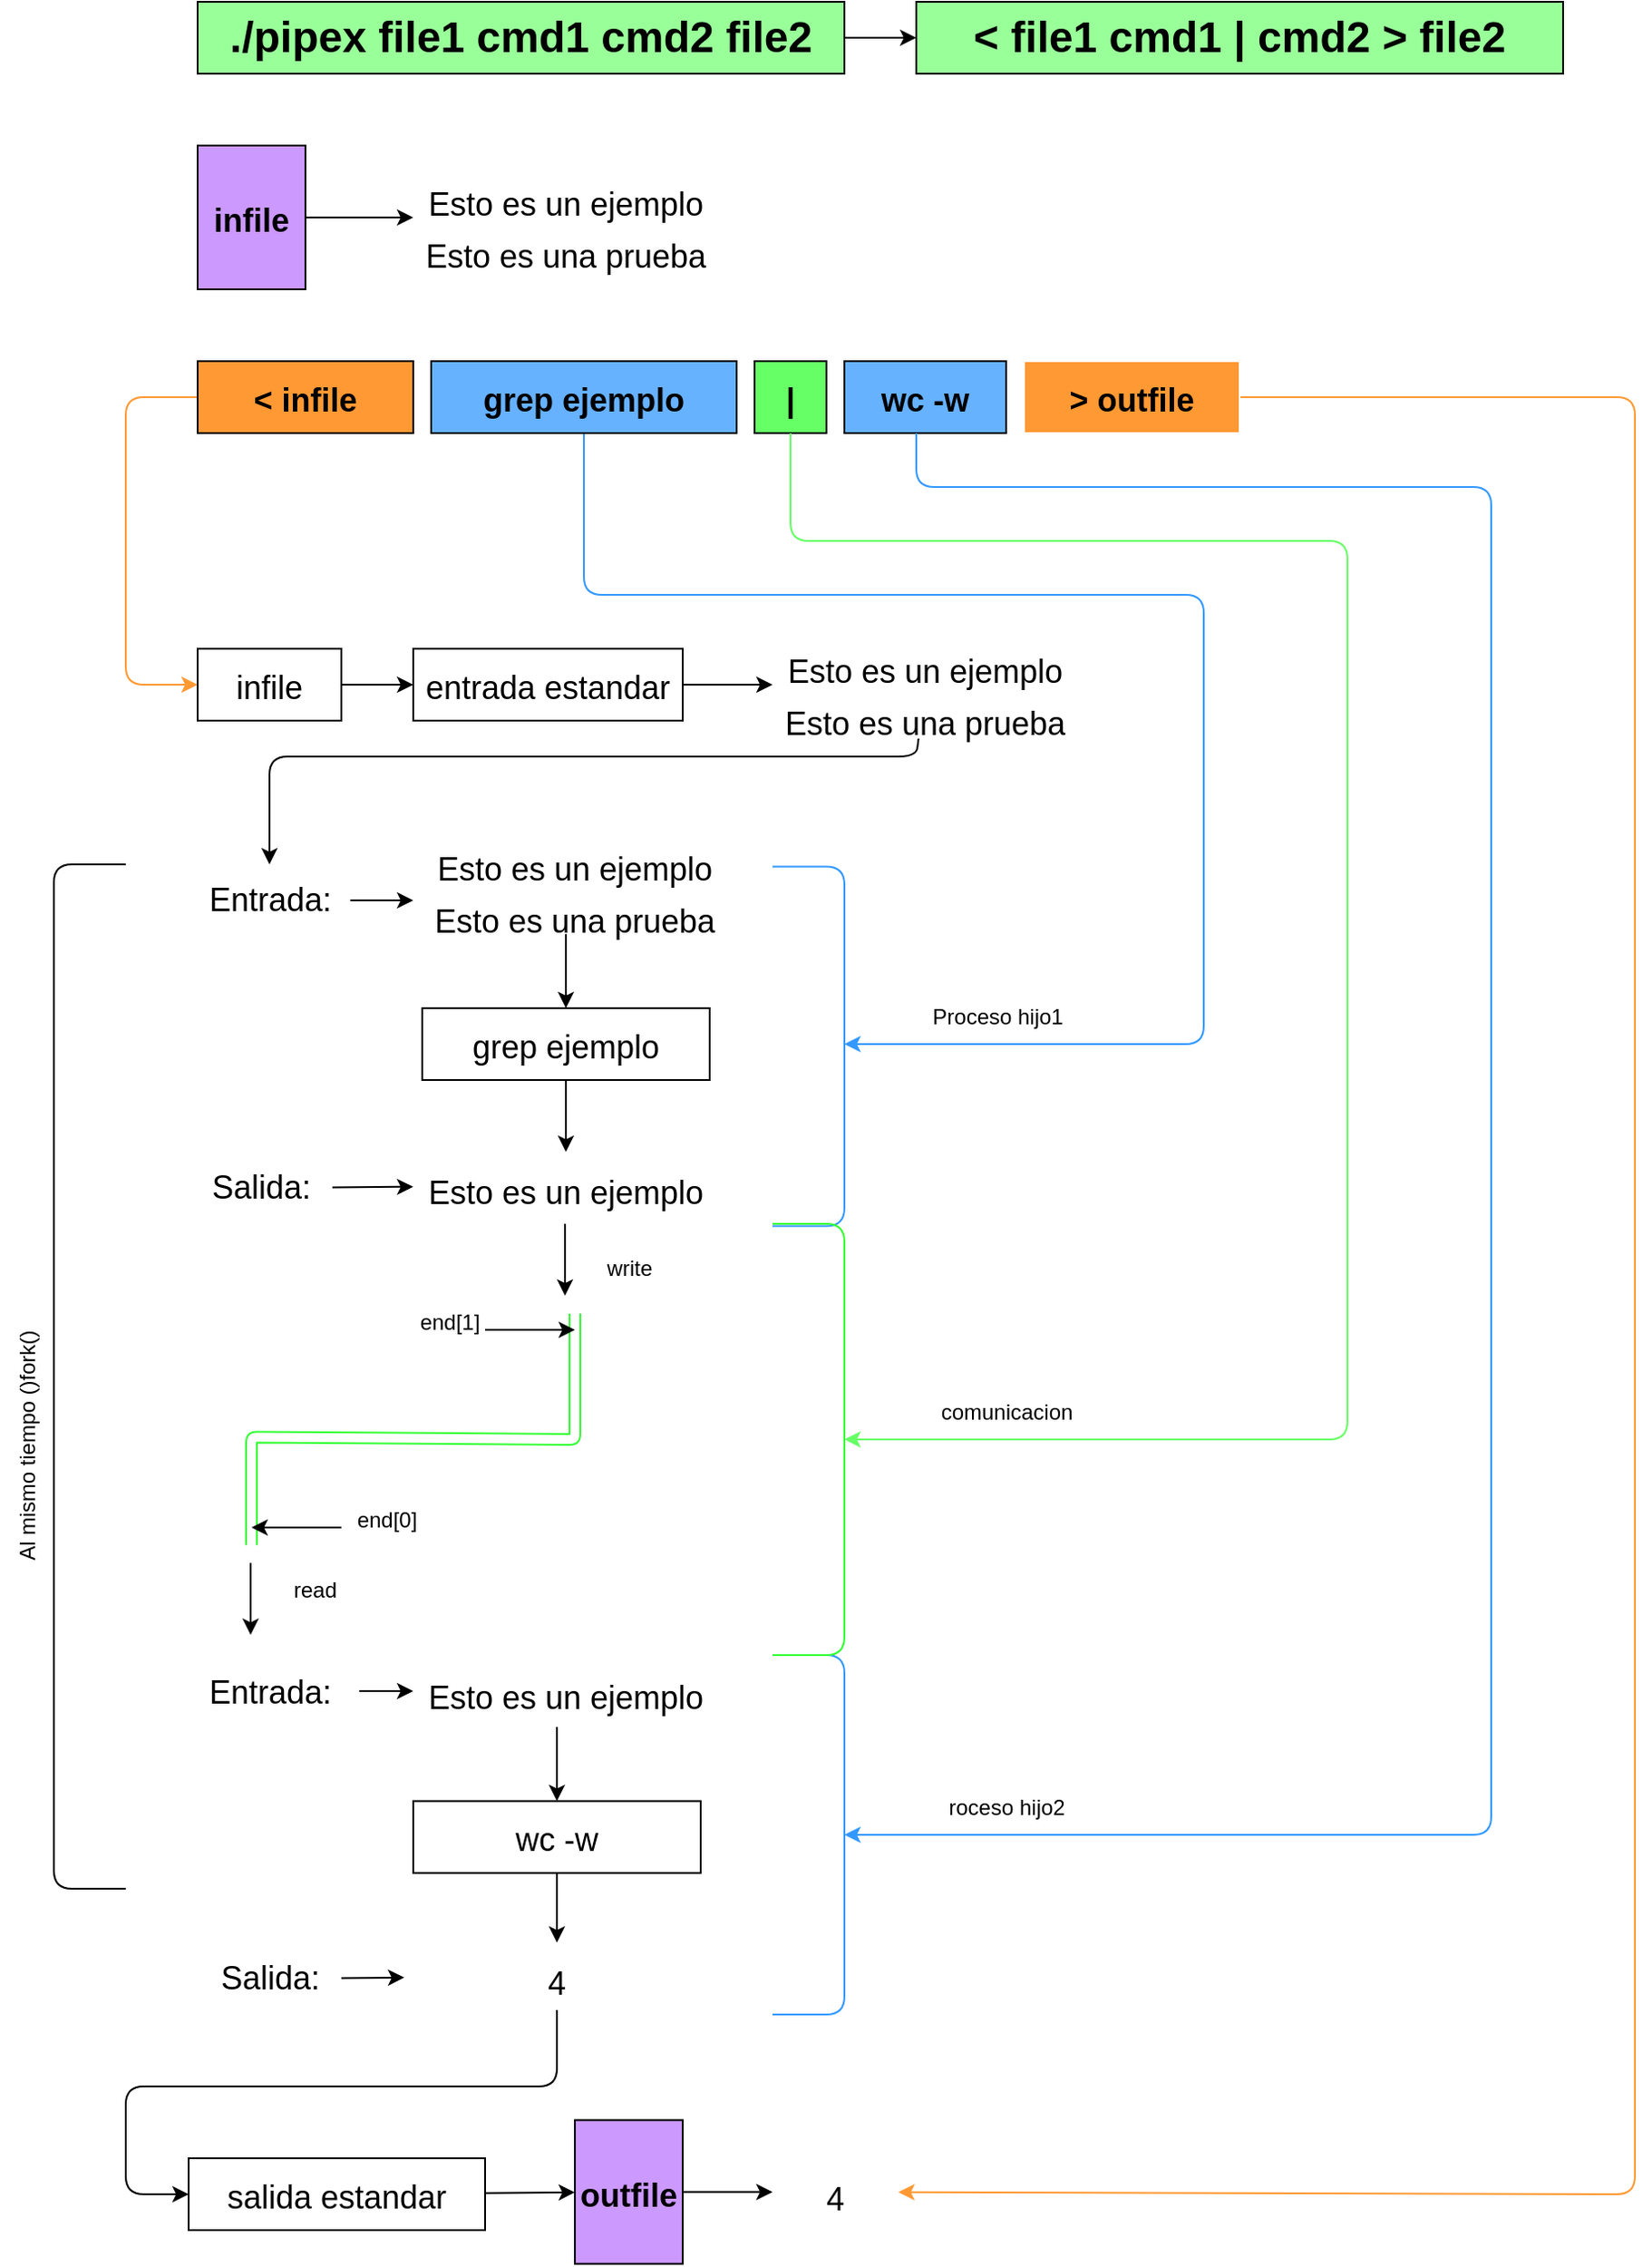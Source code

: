 <mxfile>
    <diagram id="cERv_vWPW7LYebDwy9yU" name="Page-1">
        <mxGraphModel dx="2209" dy="837" grid="1" gridSize="10" guides="1" tooltips="1" connect="1" arrows="1" fold="1" page="1" pageScale="1" pageWidth="850" pageHeight="1100" math="0" shadow="0">
            <root>
                <mxCell id="0"/>
                <mxCell id="1" parent="0"/>
                <mxCell id="8" style="edgeStyle=none;html=1;entryX=0;entryY=0.5;entryDx=0;entryDy=0;fontSize=24;" parent="1" source="5" target="6" edge="1">
                    <mxGeometry relative="1" as="geometry"/>
                </mxCell>
                <mxCell id="5" value="&lt;span style=&quot;&quot;&gt;&lt;font color=&quot;#000000&quot;&gt;&lt;b&gt;./pipex file1 cmd1 cmd2 file2&lt;/b&gt;&lt;/font&gt;&lt;/span&gt;" style="whiteSpace=wrap;html=1;fontSize=24;fillColor=#99FF99;" parent="1" vertex="1">
                    <mxGeometry x="40" y="80" width="360" height="40" as="geometry"/>
                </mxCell>
                <mxCell id="6" value="&lt;span style=&quot;&quot;&gt;&lt;font color=&quot;#000000&quot;&gt;&lt;b&gt;&amp;lt; file1 cmd1 | cmd2 &amp;gt; file2&lt;/b&gt;&lt;/font&gt;&lt;/span&gt;" style="whiteSpace=wrap;html=1;fontSize=24;fillColor=#99FF99;" parent="1" vertex="1">
                    <mxGeometry x="440" y="80" width="360" height="40" as="geometry"/>
                </mxCell>
                <mxCell id="25" style="edgeStyle=none;html=1;fontSize=18;strokeColor=#FF9933;" parent="1" source="7" target="20" edge="1">
                    <mxGeometry relative="1" as="geometry">
                        <Array as="points">
                            <mxPoint y="300"/>
                            <mxPoint y="460"/>
                        </Array>
                    </mxGeometry>
                </mxCell>
                <mxCell id="7" value="&lt;span style=&quot;&quot;&gt;&lt;font color=&quot;#000000&quot; style=&quot;font-size: 18px;&quot;&gt;&lt;b&gt;&amp;lt; infile&lt;/b&gt;&lt;/font&gt;&lt;/span&gt;" style="whiteSpace=wrap;html=1;fontSize=24;fillColor=#FF9933;" parent="1" vertex="1">
                    <mxGeometry x="40" y="280" width="120" height="40" as="geometry"/>
                </mxCell>
                <mxCell id="11" style="edgeStyle=none;html=1;fontSize=18;" parent="1" source="9" target="10" edge="1">
                    <mxGeometry relative="1" as="geometry"/>
                </mxCell>
                <mxCell id="9" value="&lt;font color=&quot;#000000&quot; style=&quot;font-size: 18px;&quot;&gt;&lt;b&gt;infile&lt;/b&gt;&lt;/font&gt;" style="whiteSpace=wrap;html=1;fontSize=24;fillColor=#CC99FF;" parent="1" vertex="1">
                    <mxGeometry x="40" y="160" width="60" height="80" as="geometry"/>
                </mxCell>
                <mxCell id="10" value="&lt;span style=&quot;font-family: Helvetica; font-style: normal; font-variant-ligatures: normal; font-variant-caps: normal; font-weight: 400; letter-spacing: normal; orphans: 2; text-indent: 0px; text-transform: none; widows: 2; word-spacing: 0px; -webkit-text-stroke-width: 0px; text-decoration-thickness: initial; text-decoration-style: initial; text-decoration-color: initial; float: none; display: inline !important;&quot;&gt;&lt;font color=&quot;#000000&quot; style=&quot;font-size: 18px;&quot;&gt;Esto es un ejemplo&lt;br&gt;Esto es una prueba&lt;br&gt;&lt;/font&gt;&lt;/span&gt;" style="text;whiteSpace=wrap;html=1;fontSize=24;align=center;" parent="1" vertex="1">
                    <mxGeometry x="160" y="170" width="170" height="60" as="geometry"/>
                </mxCell>
                <mxCell id="16" style="edgeStyle=none;html=1;fontSize=18;fillColor=#66B2FF;strokeColor=#3399FF;" parent="1" source="12" edge="1">
                    <mxGeometry relative="1" as="geometry">
                        <mxPoint x="400" y="660" as="targetPoint"/>
                        <Array as="points">
                            <mxPoint x="255" y="410"/>
                            <mxPoint x="600" y="410"/>
                            <mxPoint x="600" y="660"/>
                        </Array>
                    </mxGeometry>
                </mxCell>
                <mxCell id="12" value="&lt;span style=&quot;&quot;&gt;&lt;font color=&quot;#000000&quot; style=&quot;font-size: 18px;&quot;&gt;&lt;b&gt;grep ejemplo&lt;/b&gt;&lt;/font&gt;&lt;/span&gt;" style="whiteSpace=wrap;html=1;fontSize=24;fillColor=#66B2FF;" parent="1" vertex="1">
                    <mxGeometry x="170" y="280" width="170" height="40" as="geometry"/>
                </mxCell>
                <mxCell id="79" style="edgeStyle=none;html=1;fontSize=18;strokeColor=#FF9933;" parent="1" source="13" target="78" edge="1">
                    <mxGeometry relative="1" as="geometry">
                        <Array as="points">
                            <mxPoint x="840" y="300"/>
                            <mxPoint x="840" y="1300"/>
                        </Array>
                    </mxGeometry>
                </mxCell>
                <mxCell id="13" value="&lt;span style=&quot;&quot;&gt;&lt;font color=&quot;#000000&quot; style=&quot;font-size: 18px;&quot;&gt;&lt;b&gt;&amp;gt; outfile&lt;/b&gt;&lt;/font&gt;&lt;/span&gt;" style="whiteSpace=wrap;html=1;fontSize=24;fillColor=#FF9933;strokeColor=#FFFFFF;" parent="1" vertex="1">
                    <mxGeometry x="500" y="280" width="120" height="40" as="geometry"/>
                </mxCell>
                <mxCell id="14" value="&lt;span style=&quot;&quot;&gt;&lt;font color=&quot;#000000&quot; style=&quot;font-size: 18px;&quot;&gt;&lt;b&gt;|&lt;/b&gt;&lt;/font&gt;&lt;/span&gt;" style="whiteSpace=wrap;html=1;fontSize=24;fillColor=#66FF66;" parent="1" vertex="1">
                    <mxGeometry x="350" y="280" width="40" height="40" as="geometry"/>
                </mxCell>
                <mxCell id="15" value="&lt;span style=&quot;&quot;&gt;&lt;font color=&quot;#000000&quot; style=&quot;font-size: 18px;&quot;&gt;&lt;b&gt;wc -w&lt;/b&gt;&lt;/font&gt;&lt;/span&gt;" style="whiteSpace=wrap;html=1;fontSize=24;fillColor=#66B2FF;" parent="1" vertex="1">
                    <mxGeometry x="400" y="280" width="90" height="40" as="geometry"/>
                </mxCell>
                <mxCell id="22" style="edgeStyle=none;html=1;fontSize=18;" parent="1" source="20" target="21" edge="1">
                    <mxGeometry relative="1" as="geometry"/>
                </mxCell>
                <mxCell id="20" value="&lt;font style=&quot;font-size: 18px;&quot;&gt;infile&lt;/font&gt;" style="whiteSpace=wrap;html=1;fontSize=24;" parent="1" vertex="1">
                    <mxGeometry x="40" y="440" width="80" height="40" as="geometry"/>
                </mxCell>
                <mxCell id="23" style="edgeStyle=none;html=1;fontSize=18;" parent="1" source="21" target="80" edge="1">
                    <mxGeometry relative="1" as="geometry">
                        <mxPoint x="360" y="459.256" as="targetPoint"/>
                    </mxGeometry>
                </mxCell>
                <mxCell id="21" value="&lt;font style=&quot;font-size: 18px;&quot;&gt;entrada estandar&lt;/font&gt;" style="whiteSpace=wrap;html=1;fontSize=24;" parent="1" vertex="1">
                    <mxGeometry x="160" y="440" width="150" height="40" as="geometry"/>
                </mxCell>
                <mxCell id="30" style="edgeStyle=none;html=1;fontSize=18;" parent="1" source="80" target="26" edge="1">
                    <mxGeometry relative="1" as="geometry">
                        <mxPoint x="442.727" y="477.5" as="sourcePoint"/>
                        <Array as="points">
                            <mxPoint x="440" y="500"/>
                            <mxPoint x="80" y="500"/>
                        </Array>
                    </mxGeometry>
                </mxCell>
                <mxCell id="29" style="edgeStyle=none;html=1;fontSize=18;" parent="1" source="26" edge="1">
                    <mxGeometry relative="1" as="geometry">
                        <mxPoint x="160" y="580" as="targetPoint"/>
                    </mxGeometry>
                </mxCell>
                <mxCell id="26" value="Entrada:" style="text;html=1;align=center;verticalAlign=middle;resizable=0;points=[];autosize=1;strokeColor=none;fillColor=none;fontSize=18;" parent="1" vertex="1">
                    <mxGeometry x="35" y="560" width="90" height="40" as="geometry"/>
                </mxCell>
                <mxCell id="34" style="edgeStyle=none;html=1;fontSize=18;" parent="1" source="27" target="33" edge="1">
                    <mxGeometry relative="1" as="geometry"/>
                </mxCell>
                <mxCell id="27" value="Salida:" style="text;html=1;align=center;verticalAlign=middle;resizable=0;points=[];autosize=1;strokeColor=none;fillColor=none;fontSize=18;" parent="1" vertex="1">
                    <mxGeometry x="35" y="720" width="80" height="40" as="geometry"/>
                </mxCell>
                <mxCell id="32" style="edgeStyle=none;html=1;fontSize=18;" parent="1" target="31" edge="1">
                    <mxGeometry relative="1" as="geometry">
                        <mxPoint x="245" y="598.75" as="sourcePoint"/>
                    </mxGeometry>
                </mxCell>
                <mxCell id="35" style="edgeStyle=none;html=1;fontSize=18;" parent="1" source="31" target="33" edge="1">
                    <mxGeometry relative="1" as="geometry"/>
                </mxCell>
                <mxCell id="31" value="&lt;span style=&quot;&quot;&gt;&lt;font style=&quot;font-size: 18px;&quot;&gt;grep ejemplo&lt;/font&gt;&lt;/span&gt;" style="whiteSpace=wrap;html=1;fontSize=24;" parent="1" vertex="1">
                    <mxGeometry x="165" y="640" width="160" height="40" as="geometry"/>
                </mxCell>
                <mxCell id="33" value="&lt;span style=&quot;font-family: Helvetica; font-style: normal; font-variant-ligatures: normal; font-variant-caps: normal; font-weight: 400; letter-spacing: normal; orphans: 2; text-indent: 0px; text-transform: none; widows: 2; word-spacing: 0px; -webkit-text-stroke-width: 0px; text-decoration-thickness: initial; text-decoration-style: initial; text-decoration-color: initial; float: none; display: inline !important;&quot;&gt;&lt;font color=&quot;#000000&quot; style=&quot;font-size: 18px;&quot;&gt;Esto es un ejemplo&lt;/font&gt;&lt;/span&gt;" style="text;whiteSpace=wrap;html=1;fontSize=24;align=center;" parent="1" vertex="1">
                    <mxGeometry x="160" y="720" width="170" height="37.5" as="geometry"/>
                </mxCell>
                <mxCell id="36" value="" style="endArrow=none;html=1;fontSize=18;strokeColor=#3399FF;" parent="1" edge="1">
                    <mxGeometry width="50" height="50" relative="1" as="geometry">
                        <mxPoint x="360" y="761.25" as="sourcePoint"/>
                        <mxPoint x="360" y="561.25" as="targetPoint"/>
                        <Array as="points">
                            <mxPoint x="400" y="761.25"/>
                            <mxPoint x="400" y="561.25"/>
                        </Array>
                    </mxGeometry>
                </mxCell>
                <mxCell id="56" value="" style="curved=1;endArrow=classic;html=1;fontSize=18;shape=link;width=6;strokeColor=#33FF33;" parent="1" edge="1">
                    <mxGeometry width="50" height="50" relative="1" as="geometry">
                        <mxPoint x="70" y="938.75" as="sourcePoint"/>
                        <mxPoint x="250" y="810" as="targetPoint"/>
                        <Array as="points">
                            <mxPoint x="70" y="878.75"/>
                            <mxPoint x="250" y="880"/>
                        </Array>
                    </mxGeometry>
                </mxCell>
                <mxCell id="57" value="Entrada:" style="text;html=1;align=center;verticalAlign=middle;resizable=0;points=[];autosize=1;strokeColor=none;fillColor=none;fontSize=18;" parent="1" vertex="1">
                    <mxGeometry x="35" y="1001.25" width="90" height="40" as="geometry"/>
                </mxCell>
                <mxCell id="58" style="edgeStyle=none;html=1;fontSize=18;" parent="1" target="59" edge="1">
                    <mxGeometry relative="1" as="geometry">
                        <mxPoint x="130" y="1020" as="sourcePoint"/>
                    </mxGeometry>
                </mxCell>
                <mxCell id="59" value="&lt;span style=&quot;font-family: Helvetica; font-style: normal; font-variant-ligatures: normal; font-variant-caps: normal; font-weight: 400; letter-spacing: normal; orphans: 2; text-indent: 0px; text-transform: none; widows: 2; word-spacing: 0px; -webkit-text-stroke-width: 0px; text-decoration-thickness: initial; text-decoration-style: initial; text-decoration-color: initial; float: none; display: inline !important;&quot;&gt;&lt;font color=&quot;#000000&quot; style=&quot;font-size: 18px;&quot;&gt;Esto es un ejemplo&lt;/font&gt;&lt;/span&gt;" style="text;whiteSpace=wrap;html=1;fontSize=24;align=center;" parent="1" vertex="1">
                    <mxGeometry x="160" y="1001.25" width="170" height="37.5" as="geometry"/>
                </mxCell>
                <mxCell id="60" style="edgeStyle=none;html=1;fontSize=18;" parent="1" target="62" edge="1">
                    <mxGeometry relative="1" as="geometry">
                        <mxPoint x="240" y="1040" as="sourcePoint"/>
                    </mxGeometry>
                </mxCell>
                <mxCell id="61" style="edgeStyle=none;html=1;fontSize=18;" parent="1" source="62" target="65" edge="1">
                    <mxGeometry relative="1" as="geometry">
                        <mxPoint x="240" y="1161.25" as="targetPoint"/>
                    </mxGeometry>
                </mxCell>
                <mxCell id="62" value="&lt;span style=&quot;&quot;&gt;&lt;font style=&quot;font-size: 18px;&quot;&gt;wc -w&lt;/font&gt;&lt;/span&gt;" style="whiteSpace=wrap;html=1;fontSize=24;" parent="1" vertex="1">
                    <mxGeometry x="160" y="1081.25" width="160" height="40" as="geometry"/>
                </mxCell>
                <mxCell id="63" style="edgeStyle=none;html=1;fontSize=18;" parent="1" source="64" target="65" edge="1">
                    <mxGeometry relative="1" as="geometry"/>
                </mxCell>
                <mxCell id="64" value="Salida:" style="text;html=1;align=center;verticalAlign=middle;resizable=0;points=[];autosize=1;strokeColor=none;fillColor=none;fontSize=18;" parent="1" vertex="1">
                    <mxGeometry x="40" y="1160" width="80" height="40" as="geometry"/>
                </mxCell>
                <mxCell id="74" style="edgeStyle=none;html=1;fontSize=18;" parent="1" source="65" target="72" edge="1">
                    <mxGeometry relative="1" as="geometry">
                        <Array as="points">
                            <mxPoint x="240" y="1240"/>
                            <mxPoint y="1240"/>
                            <mxPoint y="1300"/>
                        </Array>
                    </mxGeometry>
                </mxCell>
                <mxCell id="65" value="&lt;span style=&quot;font-family: Helvetica; font-style: normal; font-variant-ligatures: normal; font-variant-caps: normal; font-weight: 400; letter-spacing: normal; orphans: 2; text-indent: 0px; text-transform: none; widows: 2; word-spacing: 0px; -webkit-text-stroke-width: 0px; text-decoration-thickness: initial; text-decoration-style: initial; text-decoration-color: initial; float: none; display: inline !important;&quot;&gt;&lt;font color=&quot;#000000&quot; style=&quot;font-size: 18px;&quot;&gt;4&lt;/font&gt;&lt;/span&gt;" style="text;whiteSpace=wrap;html=1;fontSize=24;align=center;" parent="1" vertex="1">
                    <mxGeometry x="155" y="1160" width="170" height="37.5" as="geometry"/>
                </mxCell>
                <mxCell id="67" value="" style="endArrow=none;html=1;fontSize=18;strokeColor=#3399FF;" parent="1" edge="1">
                    <mxGeometry width="50" height="50" relative="1" as="geometry">
                        <mxPoint x="360" y="1200" as="sourcePoint"/>
                        <mxPoint x="360" y="1000" as="targetPoint"/>
                        <Array as="points">
                            <mxPoint x="400" y="1200"/>
                            <mxPoint x="400" y="1000"/>
                        </Array>
                    </mxGeometry>
                </mxCell>
                <mxCell id="68" style="edgeStyle=none;html=1;fontSize=18;strokeColor=#66FF66;" parent="1" edge="1">
                    <mxGeometry relative="1" as="geometry">
                        <mxPoint x="400" y="880" as="targetPoint"/>
                        <mxPoint x="370" y="320" as="sourcePoint"/>
                        <Array as="points">
                            <mxPoint x="370" y="380"/>
                            <mxPoint x="680" y="380"/>
                            <mxPoint x="680" y="880"/>
                        </Array>
                    </mxGeometry>
                </mxCell>
                <mxCell id="69" style="edgeStyle=none;html=1;fontSize=18;fillColor=#66B2FF;strokeColor=#3399FF;" parent="1" edge="1">
                    <mxGeometry relative="1" as="geometry">
                        <mxPoint x="400" y="1100" as="targetPoint"/>
                        <mxPoint x="440" y="320" as="sourcePoint"/>
                        <Array as="points">
                            <mxPoint x="440" y="350"/>
                            <mxPoint x="760" y="350"/>
                            <mxPoint x="760" y="1100"/>
                        </Array>
                    </mxGeometry>
                </mxCell>
                <mxCell id="70" value="" style="endArrow=none;html=1;fontSize=18;strokeColor=#33FF33;" parent="1" edge="1">
                    <mxGeometry width="50" height="50" relative="1" as="geometry">
                        <mxPoint x="360" y="1000" as="sourcePoint"/>
                        <mxPoint x="360" y="760" as="targetPoint"/>
                        <Array as="points">
                            <mxPoint x="400" y="1000"/>
                            <mxPoint x="400" y="760"/>
                        </Array>
                    </mxGeometry>
                </mxCell>
                <mxCell id="76" style="edgeStyle=none;html=1;fontSize=18;" parent="1" source="72" target="75" edge="1">
                    <mxGeometry relative="1" as="geometry"/>
                </mxCell>
                <mxCell id="72" value="&lt;font style=&quot;font-size: 18px;&quot;&gt;salida estandar&lt;/font&gt;" style="whiteSpace=wrap;html=1;fontSize=24;" parent="1" vertex="1">
                    <mxGeometry x="35" y="1280" width="165" height="40" as="geometry"/>
                </mxCell>
                <mxCell id="77" style="edgeStyle=none;html=1;fontSize=18;" parent="1" source="75" target="78" edge="1">
                    <mxGeometry relative="1" as="geometry">
                        <mxPoint x="360" y="1300" as="targetPoint"/>
                    </mxGeometry>
                </mxCell>
                <mxCell id="75" value="&lt;font color=&quot;#000000&quot; style=&quot;font-size: 18px;&quot;&gt;&lt;b&gt;outfile&lt;/b&gt;&lt;/font&gt;" style="whiteSpace=wrap;html=1;fontSize=24;fillColor=#CC99FF;" parent="1" vertex="1">
                    <mxGeometry x="250" y="1258.75" width="60" height="80" as="geometry"/>
                </mxCell>
                <mxCell id="78" value="&lt;span style=&quot;font-family: Helvetica; font-style: normal; font-variant-ligatures: normal; font-variant-caps: normal; font-weight: 400; letter-spacing: normal; orphans: 2; text-indent: 0px; text-transform: none; widows: 2; word-spacing: 0px; -webkit-text-stroke-width: 0px; text-decoration-thickness: initial; text-decoration-style: initial; text-decoration-color: initial; float: none; display: inline !important;&quot;&gt;&lt;font color=&quot;#000000&quot; style=&quot;font-size: 18px;&quot;&gt;4&lt;/font&gt;&lt;/span&gt;" style="text;whiteSpace=wrap;html=1;fontSize=24;align=center;" parent="1" vertex="1">
                    <mxGeometry x="360" y="1280" width="70" height="37.5" as="geometry"/>
                </mxCell>
                <mxCell id="80" value="&lt;span style=&quot;font-family: Helvetica; font-style: normal; font-variant-ligatures: normal; font-variant-caps: normal; font-weight: 400; letter-spacing: normal; orphans: 2; text-indent: 0px; text-transform: none; widows: 2; word-spacing: 0px; -webkit-text-stroke-width: 0px; text-decoration-thickness: initial; text-decoration-style: initial; text-decoration-color: initial; float: none; display: inline !important;&quot;&gt;&lt;font color=&quot;#000000&quot; style=&quot;font-size: 18px;&quot;&gt;Esto es un ejemplo&lt;br&gt;Esto es una prueba&lt;br&gt;&lt;/font&gt;&lt;/span&gt;" style="text;whiteSpace=wrap;html=1;fontSize=24;align=center;" parent="1" vertex="1">
                    <mxGeometry x="360" y="430" width="170" height="60" as="geometry"/>
                </mxCell>
                <mxCell id="81" value="&lt;span style=&quot;font-family: Helvetica; font-style: normal; font-variant-ligatures: normal; font-variant-caps: normal; font-weight: 400; letter-spacing: normal; orphans: 2; text-indent: 0px; text-transform: none; widows: 2; word-spacing: 0px; -webkit-text-stroke-width: 0px; text-decoration-thickness: initial; text-decoration-style: initial; text-decoration-color: initial; float: none; display: inline !important;&quot;&gt;&lt;font color=&quot;#000000&quot; style=&quot;font-size: 18px;&quot;&gt;Esto es un ejemplo&lt;br&gt;Esto es una prueba&lt;br&gt;&lt;/font&gt;&lt;/span&gt;" style="text;whiteSpace=wrap;html=1;fontSize=24;align=center;" parent="1" vertex="1">
                    <mxGeometry x="165" y="540" width="170" height="60" as="geometry"/>
                </mxCell>
                <mxCell id="82" style="edgeStyle=none;html=1;fontSize=18;" parent="1" edge="1">
                    <mxGeometry relative="1" as="geometry">
                        <mxPoint x="200" y="819" as="sourcePoint"/>
                        <mxPoint x="250" y="819" as="targetPoint"/>
                    </mxGeometry>
                </mxCell>
                <mxCell id="83" style="edgeStyle=none;html=1;fontSize=18;" parent="1" edge="1">
                    <mxGeometry relative="1" as="geometry">
                        <mxPoint x="120" y="929" as="sourcePoint"/>
                        <mxPoint x="70" y="929" as="targetPoint"/>
                    </mxGeometry>
                </mxCell>
                <mxCell id="84" value="&lt;font color=&quot;#000000&quot;&gt;end[1]&lt;/font&gt;" style="text;html=1;align=center;verticalAlign=middle;resizable=0;points=[];autosize=1;strokeColor=none;fillColor=none;" parent="1" vertex="1">
                    <mxGeometry x="150" y="800" width="60" height="30" as="geometry"/>
                </mxCell>
                <mxCell id="85" value="&lt;font color=&quot;#000000&quot;&gt;end[0]&lt;/font&gt;" style="text;html=1;align=center;verticalAlign=middle;resizable=0;points=[];autosize=1;strokeColor=none;fillColor=none;" parent="1" vertex="1">
                    <mxGeometry x="115" y="910" width="60" height="30" as="geometry"/>
                </mxCell>
                <mxCell id="86" value="Proceso hijo1" style="text;html=1;align=center;verticalAlign=middle;resizable=0;points=[];autosize=1;strokeColor=none;fillColor=none;fontColor=#000000;" parent="1" vertex="1">
                    <mxGeometry x="435" y="630" width="100" height="30" as="geometry"/>
                </mxCell>
                <mxCell id="87" value="comunicacion" style="text;html=1;align=center;verticalAlign=middle;resizable=0;points=[];autosize=1;strokeColor=none;fillColor=none;fontColor=#000000;" parent="1" vertex="1">
                    <mxGeometry x="440" y="850" width="100" height="30" as="geometry"/>
                </mxCell>
                <mxCell id="89" value="roceso hijo2" style="text;html=1;align=center;verticalAlign=middle;resizable=0;points=[];autosize=1;strokeColor=none;fillColor=none;fontColor=#000000;" parent="1" vertex="1">
                    <mxGeometry x="445" y="1070" width="90" height="30" as="geometry"/>
                </mxCell>
                <mxCell id="90" value="" style="endArrow=none;html=1;fontSize=18;strokeColor=#000000;fillColor=#000000;" parent="1" edge="1">
                    <mxGeometry width="50" height="50" relative="1" as="geometry">
                        <mxPoint y="1130" as="sourcePoint"/>
                        <mxPoint y="560" as="targetPoint"/>
                        <Array as="points">
                            <mxPoint x="-40" y="1130"/>
                            <mxPoint x="-40" y="560"/>
                        </Array>
                    </mxGeometry>
                </mxCell>
                <mxCell id="91" value="Al mismo tiempo ()fork()" style="text;html=1;align=center;verticalAlign=middle;resizable=0;points=[];autosize=1;strokeColor=none;fillColor=none;fontColor=#000000;rotation=-90;" parent="1" vertex="1">
                    <mxGeometry x="-130" y="868.75" width="150" height="30" as="geometry"/>
                </mxCell>
                <mxCell id="92" style="edgeStyle=none;html=1;fontSize=18;" parent="1" edge="1">
                    <mxGeometry relative="1" as="geometry">
                        <mxPoint x="244.5" y="760" as="sourcePoint"/>
                        <mxPoint x="244.5" y="800" as="targetPoint"/>
                    </mxGeometry>
                </mxCell>
                <mxCell id="93" style="edgeStyle=none;html=1;fontSize=18;" parent="1" edge="1">
                    <mxGeometry relative="1" as="geometry">
                        <mxPoint x="69.5" y="948.75" as="sourcePoint"/>
                        <mxPoint x="69.5" y="988.75" as="targetPoint"/>
                    </mxGeometry>
                </mxCell>
                <mxCell id="94" value="&lt;font color=&quot;#000000&quot;&gt;write&lt;/font&gt;" style="text;html=1;align=center;verticalAlign=middle;resizable=0;points=[];autosize=1;strokeColor=none;fillColor=none;" parent="1" vertex="1">
                    <mxGeometry x="255" y="770" width="50" height="30" as="geometry"/>
                </mxCell>
                <mxCell id="95" value="&lt;font color=&quot;#000000&quot;&gt;read&lt;/font&gt;" style="text;html=1;align=center;verticalAlign=middle;resizable=0;points=[];autosize=1;strokeColor=none;fillColor=none;" parent="1" vertex="1">
                    <mxGeometry x="80" y="948.75" width="50" height="30" as="geometry"/>
                </mxCell>
            </root>
        </mxGraphModel>
    </diagram>
</mxfile>
